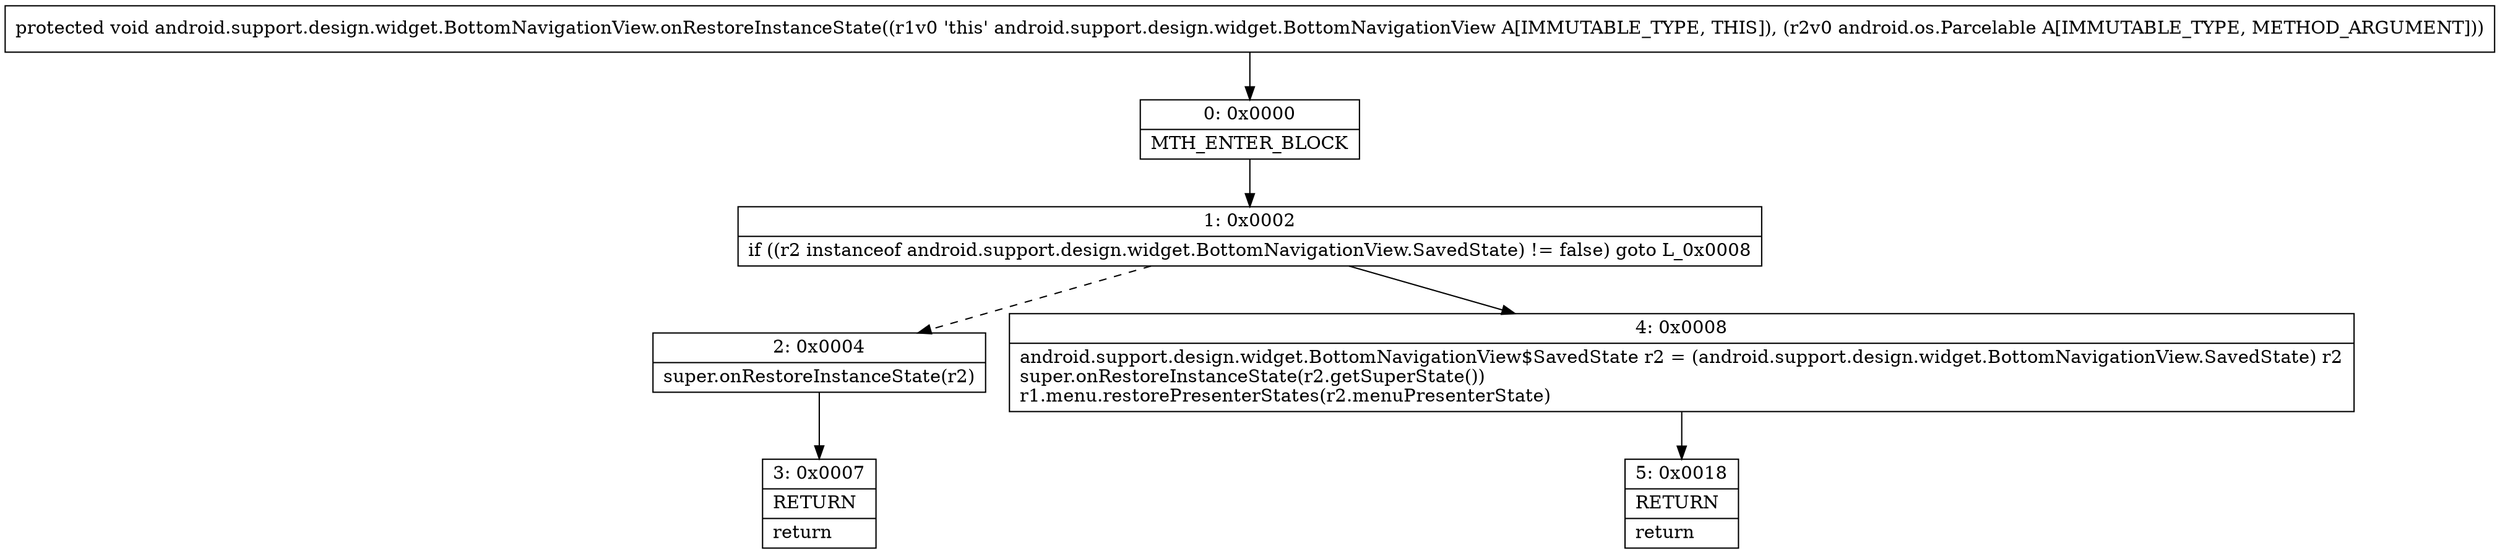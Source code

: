digraph "CFG forandroid.support.design.widget.BottomNavigationView.onRestoreInstanceState(Landroid\/os\/Parcelable;)V" {
Node_0 [shape=record,label="{0\:\ 0x0000|MTH_ENTER_BLOCK\l}"];
Node_1 [shape=record,label="{1\:\ 0x0002|if ((r2 instanceof android.support.design.widget.BottomNavigationView.SavedState) != false) goto L_0x0008\l}"];
Node_2 [shape=record,label="{2\:\ 0x0004|super.onRestoreInstanceState(r2)\l}"];
Node_3 [shape=record,label="{3\:\ 0x0007|RETURN\l|return\l}"];
Node_4 [shape=record,label="{4\:\ 0x0008|android.support.design.widget.BottomNavigationView$SavedState r2 = (android.support.design.widget.BottomNavigationView.SavedState) r2\lsuper.onRestoreInstanceState(r2.getSuperState())\lr1.menu.restorePresenterStates(r2.menuPresenterState)\l}"];
Node_5 [shape=record,label="{5\:\ 0x0018|RETURN\l|return\l}"];
MethodNode[shape=record,label="{protected void android.support.design.widget.BottomNavigationView.onRestoreInstanceState((r1v0 'this' android.support.design.widget.BottomNavigationView A[IMMUTABLE_TYPE, THIS]), (r2v0 android.os.Parcelable A[IMMUTABLE_TYPE, METHOD_ARGUMENT])) }"];
MethodNode -> Node_0;
Node_0 -> Node_1;
Node_1 -> Node_2[style=dashed];
Node_1 -> Node_4;
Node_2 -> Node_3;
Node_4 -> Node_5;
}

